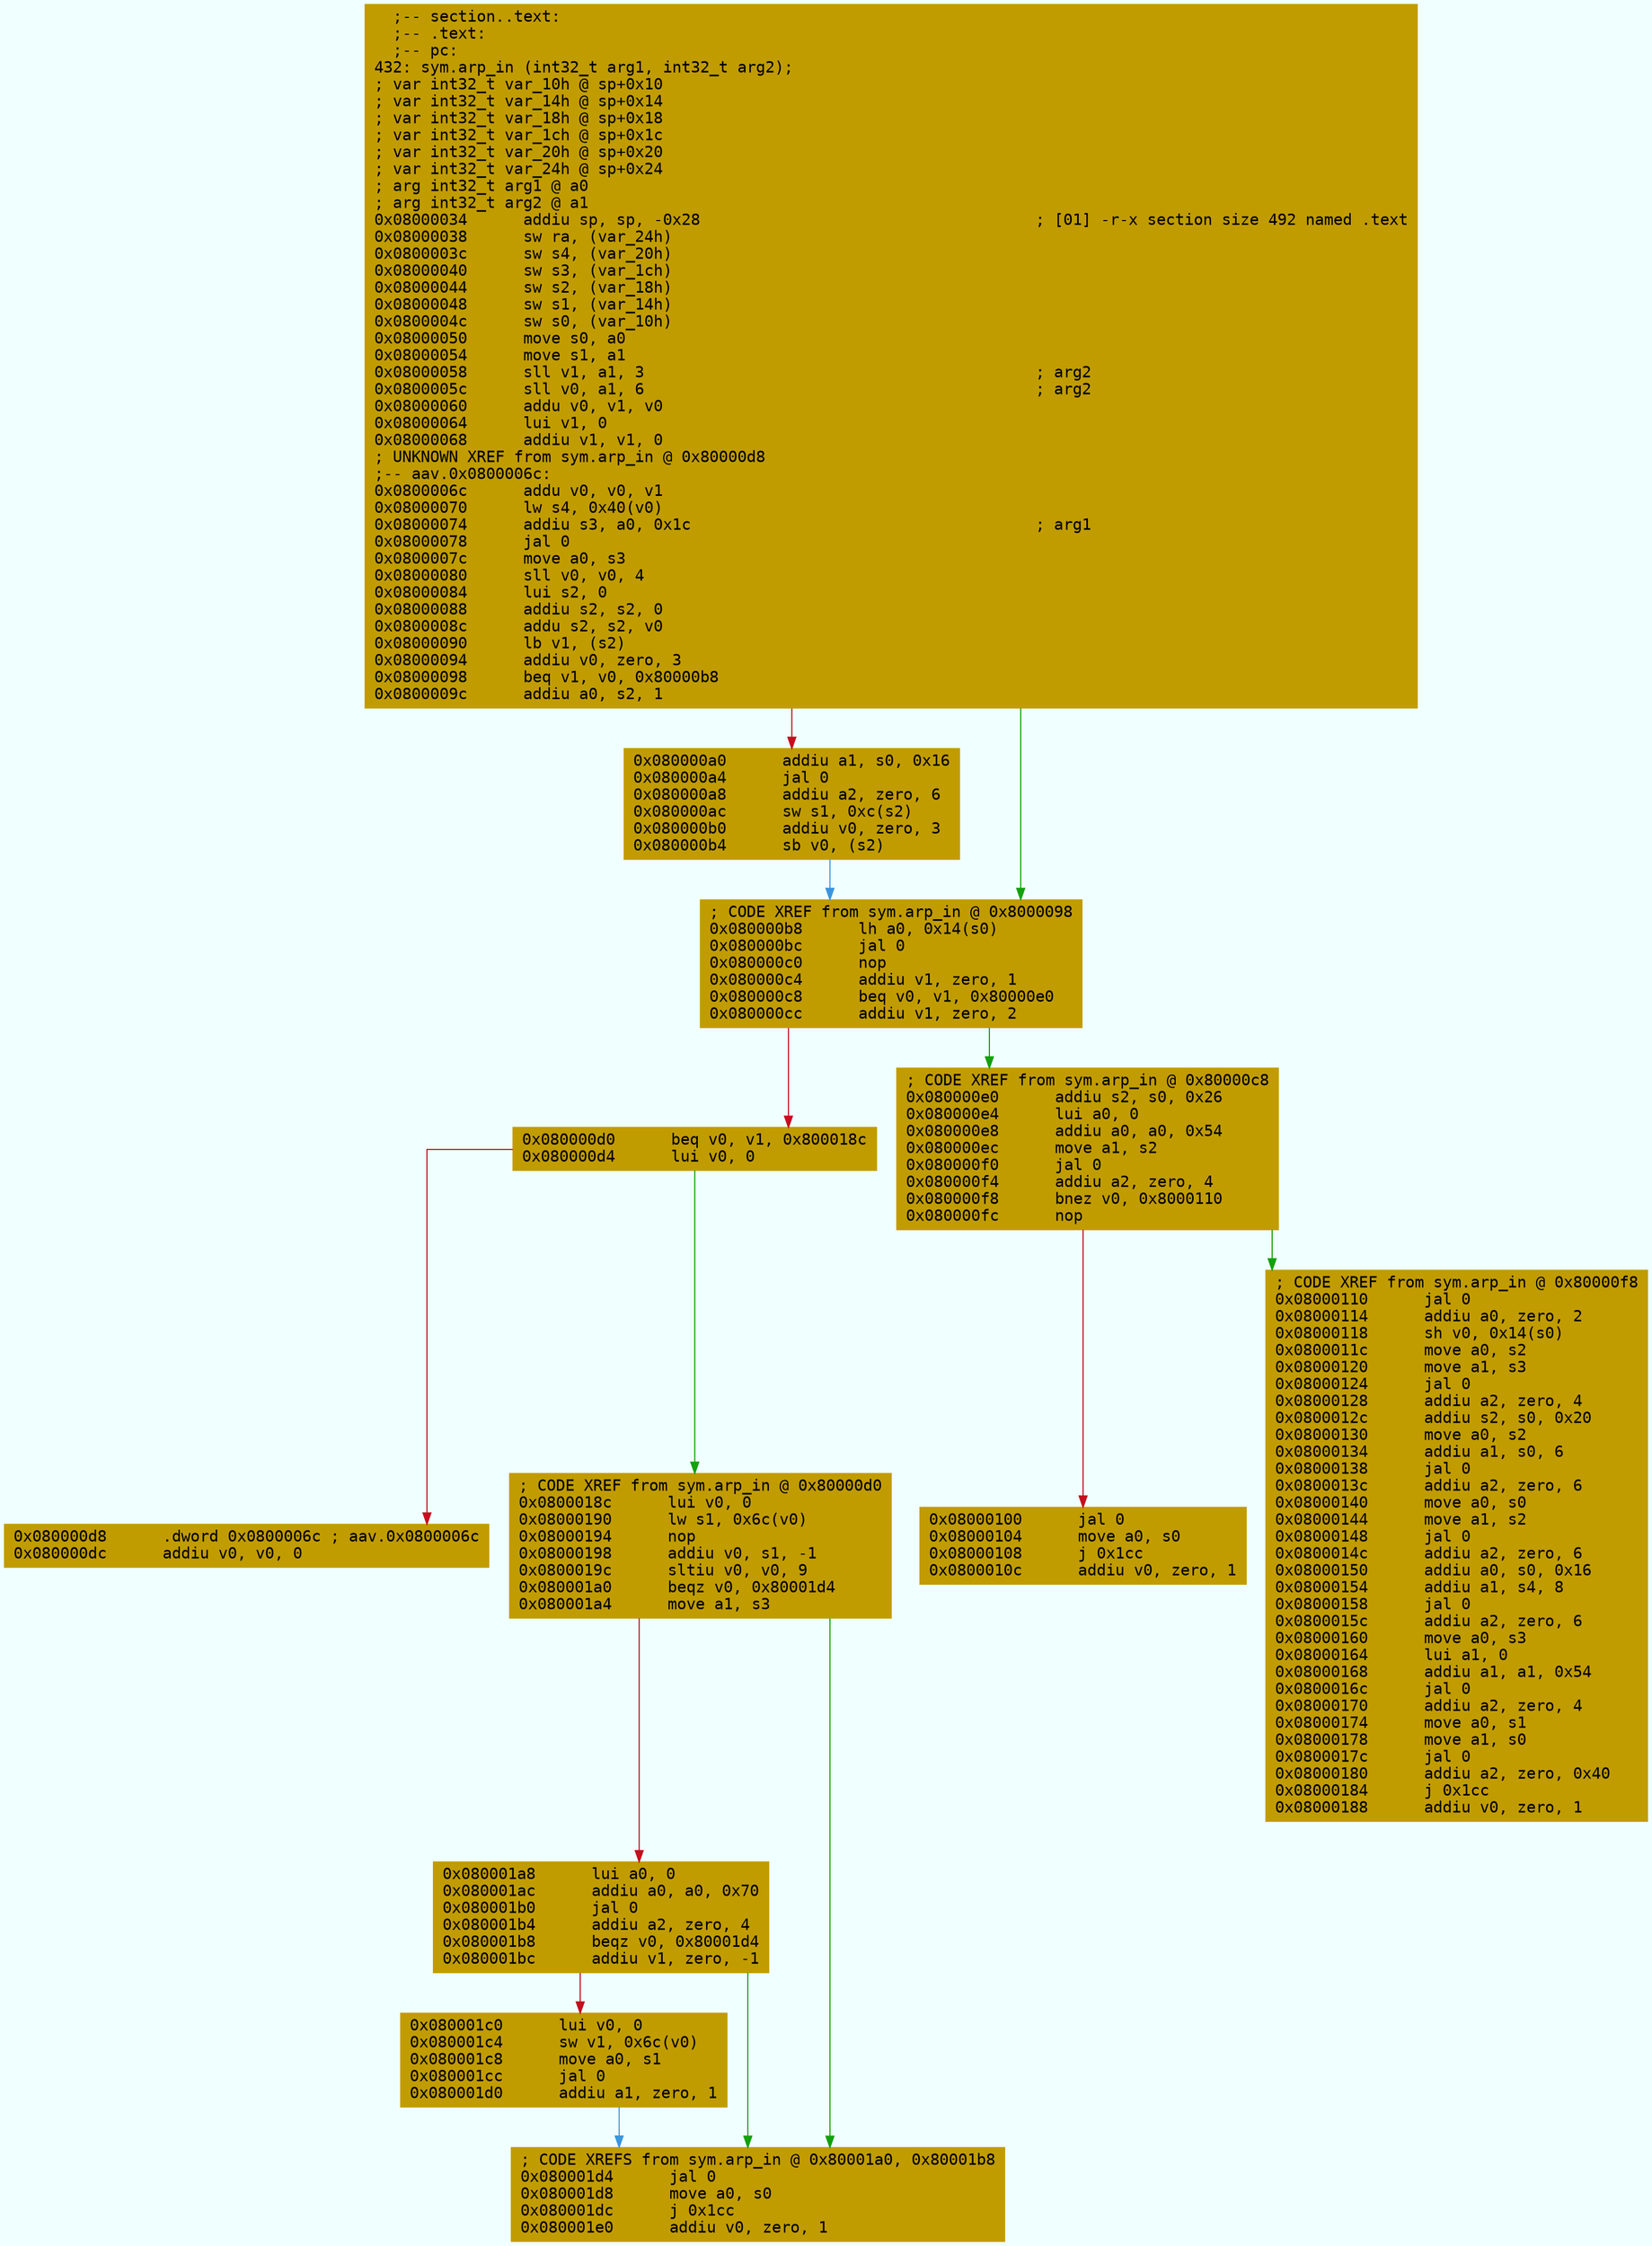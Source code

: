 digraph code {
	graph [bgcolor=azure fontsize=8 fontname="Courier" splines="ortho"];
	node [fillcolor=gray style=filled shape=box];
	edge [arrowhead="normal"];
	"0x08000034" [URL="sym.arp_in/0x08000034", fillcolor="#c19c00",color="#c19c00", fontname="Courier",label="  ;-- section..text:\l  ;-- .text:\l  ;-- pc:\l432: sym.arp_in (int32_t arg1, int32_t arg2);\l; var int32_t var_10h @ sp+0x10\l; var int32_t var_14h @ sp+0x14\l; var int32_t var_18h @ sp+0x18\l; var int32_t var_1ch @ sp+0x1c\l; var int32_t var_20h @ sp+0x20\l; var int32_t var_24h @ sp+0x24\l; arg int32_t arg1 @ a0\l; arg int32_t arg2 @ a1\l0x08000034      addiu sp, sp, -0x28                                    ; [01] -r-x section size 492 named .text\l0x08000038      sw ra, (var_24h)\l0x0800003c      sw s4, (var_20h)\l0x08000040      sw s3, (var_1ch)\l0x08000044      sw s2, (var_18h)\l0x08000048      sw s1, (var_14h)\l0x0800004c      sw s0, (var_10h)\l0x08000050      move s0, a0\l0x08000054      move s1, a1\l0x08000058      sll v1, a1, 3                                          ; arg2\l0x0800005c      sll v0, a1, 6                                          ; arg2\l0x08000060      addu v0, v1, v0\l0x08000064      lui v1, 0\l0x08000068      addiu v1, v1, 0\l; UNKNOWN XREF from sym.arp_in @ 0x80000d8\l;-- aav.0x0800006c:\l0x0800006c      addu v0, v0, v1\l0x08000070      lw s4, 0x40(v0)\l0x08000074      addiu s3, a0, 0x1c                                     ; arg1\l0x08000078      jal 0\l0x0800007c      move a0, s3\l0x08000080      sll v0, v0, 4\l0x08000084      lui s2, 0\l0x08000088      addiu s2, s2, 0\l0x0800008c      addu s2, s2, v0\l0x08000090      lb v1, (s2)\l0x08000094      addiu v0, zero, 3\l0x08000098      beq v1, v0, 0x80000b8\l0x0800009c      addiu a0, s2, 1\l"]
	"0x080000a0" [URL="sym.arp_in/0x080000a0", fillcolor="#c19c00",color="#c19c00", fontname="Courier",label="0x080000a0      addiu a1, s0, 0x16\l0x080000a4      jal 0\l0x080000a8      addiu a2, zero, 6\l0x080000ac      sw s1, 0xc(s2)\l0x080000b0      addiu v0, zero, 3\l0x080000b4      sb v0, (s2)\l"]
	"0x080000b8" [URL="sym.arp_in/0x080000b8", fillcolor="#c19c00",color="#c19c00", fontname="Courier",label="; CODE XREF from sym.arp_in @ 0x8000098\l0x080000b8      lh a0, 0x14(s0)\l0x080000bc      jal 0\l0x080000c0      nop\l0x080000c4      addiu v1, zero, 1\l0x080000c8      beq v0, v1, 0x80000e0\l0x080000cc      addiu v1, zero, 2\l"]
	"0x080000d0" [URL="sym.arp_in/0x080000d0", fillcolor="#c19c00",color="#c19c00", fontname="Courier",label="0x080000d0      beq v0, v1, 0x800018c\l0x080000d4      lui v0, 0\l"]
	"0x080000d8" [URL="sym.arp_in/0x080000d8", fillcolor="#c19c00",color="#c19c00", fontname="Courier",label="0x080000d8      .dword 0x0800006c ; aav.0x0800006c\l0x080000dc      addiu v0, v0, 0\l"]
	"0x080000e0" [URL="sym.arp_in/0x080000e0", fillcolor="#c19c00",color="#c19c00", fontname="Courier",label="; CODE XREF from sym.arp_in @ 0x80000c8\l0x080000e0      addiu s2, s0, 0x26\l0x080000e4      lui a0, 0\l0x080000e8      addiu a0, a0, 0x54\l0x080000ec      move a1, s2\l0x080000f0      jal 0\l0x080000f4      addiu a2, zero, 4\l0x080000f8      bnez v0, 0x8000110\l0x080000fc      nop\l"]
	"0x08000100" [URL="sym.arp_in/0x08000100", fillcolor="#c19c00",color="#c19c00", fontname="Courier",label="0x08000100      jal 0\l0x08000104      move a0, s0\l0x08000108      j 0x1cc\l0x0800010c      addiu v0, zero, 1\l"]
	"0x08000110" [URL="sym.arp_in/0x08000110", fillcolor="#c19c00",color="#c19c00", fontname="Courier",label="; CODE XREF from sym.arp_in @ 0x80000f8\l0x08000110      jal 0\l0x08000114      addiu a0, zero, 2\l0x08000118      sh v0, 0x14(s0)\l0x0800011c      move a0, s2\l0x08000120      move a1, s3\l0x08000124      jal 0\l0x08000128      addiu a2, zero, 4\l0x0800012c      addiu s2, s0, 0x20\l0x08000130      move a0, s2\l0x08000134      addiu a1, s0, 6\l0x08000138      jal 0\l0x0800013c      addiu a2, zero, 6\l0x08000140      move a0, s0\l0x08000144      move a1, s2\l0x08000148      jal 0\l0x0800014c      addiu a2, zero, 6\l0x08000150      addiu a0, s0, 0x16\l0x08000154      addiu a1, s4, 8\l0x08000158      jal 0\l0x0800015c      addiu a2, zero, 6\l0x08000160      move a0, s3\l0x08000164      lui a1, 0\l0x08000168      addiu a1, a1, 0x54\l0x0800016c      jal 0\l0x08000170      addiu a2, zero, 4\l0x08000174      move a0, s1\l0x08000178      move a1, s0\l0x0800017c      jal 0\l0x08000180      addiu a2, zero, 0x40\l0x08000184      j 0x1cc\l0x08000188      addiu v0, zero, 1\l"]
	"0x0800018c" [URL="sym.arp_in/0x0800018c", fillcolor="#c19c00",color="#c19c00", fontname="Courier",label="; CODE XREF from sym.arp_in @ 0x80000d0\l0x0800018c      lui v0, 0\l0x08000190      lw s1, 0x6c(v0)\l0x08000194      nop\l0x08000198      addiu v0, s1, -1\l0x0800019c      sltiu v0, v0, 9\l0x080001a0      beqz v0, 0x80001d4\l0x080001a4      move a1, s3\l"]
	"0x080001a8" [URL="sym.arp_in/0x080001a8", fillcolor="#c19c00",color="#c19c00", fontname="Courier",label="0x080001a8      lui a0, 0\l0x080001ac      addiu a0, a0, 0x70\l0x080001b0      jal 0\l0x080001b4      addiu a2, zero, 4\l0x080001b8      beqz v0, 0x80001d4\l0x080001bc      addiu v1, zero, -1\l"]
	"0x080001c0" [URL="sym.arp_in/0x080001c0", fillcolor="#c19c00",color="#c19c00", fontname="Courier",label="0x080001c0      lui v0, 0\l0x080001c4      sw v1, 0x6c(v0)\l0x080001c8      move a0, s1\l0x080001cc      jal 0\l0x080001d0      addiu a1, zero, 1\l"]
	"0x080001d4" [URL="sym.arp_in/0x080001d4", fillcolor="#c19c00",color="#c19c00", fontname="Courier",label="; CODE XREFS from sym.arp_in @ 0x80001a0, 0x80001b8\l0x080001d4      jal 0\l0x080001d8      move a0, s0\l0x080001dc      j 0x1cc\l0x080001e0      addiu v0, zero, 1\l"]
        "0x08000034" -> "0x080000b8" [color="#13a10e"];
        "0x08000034" -> "0x080000a0" [color="#c50f1f"];
        "0x080000a0" -> "0x080000b8" [color="#3a96dd"];
        "0x080000b8" -> "0x080000e0" [color="#13a10e"];
        "0x080000b8" -> "0x080000d0" [color="#c50f1f"];
        "0x080000d0" -> "0x0800018c" [color="#13a10e"];
        "0x080000d0" -> "0x080000d8" [color="#c50f1f"];
        "0x080000e0" -> "0x08000110" [color="#13a10e"];
        "0x080000e0" -> "0x08000100" [color="#c50f1f"];
        "0x0800018c" -> "0x080001d4" [color="#13a10e"];
        "0x0800018c" -> "0x080001a8" [color="#c50f1f"];
        "0x080001a8" -> "0x080001d4" [color="#13a10e"];
        "0x080001a8" -> "0x080001c0" [color="#c50f1f"];
        "0x080001c0" -> "0x080001d4" [color="#3a96dd"];
}
